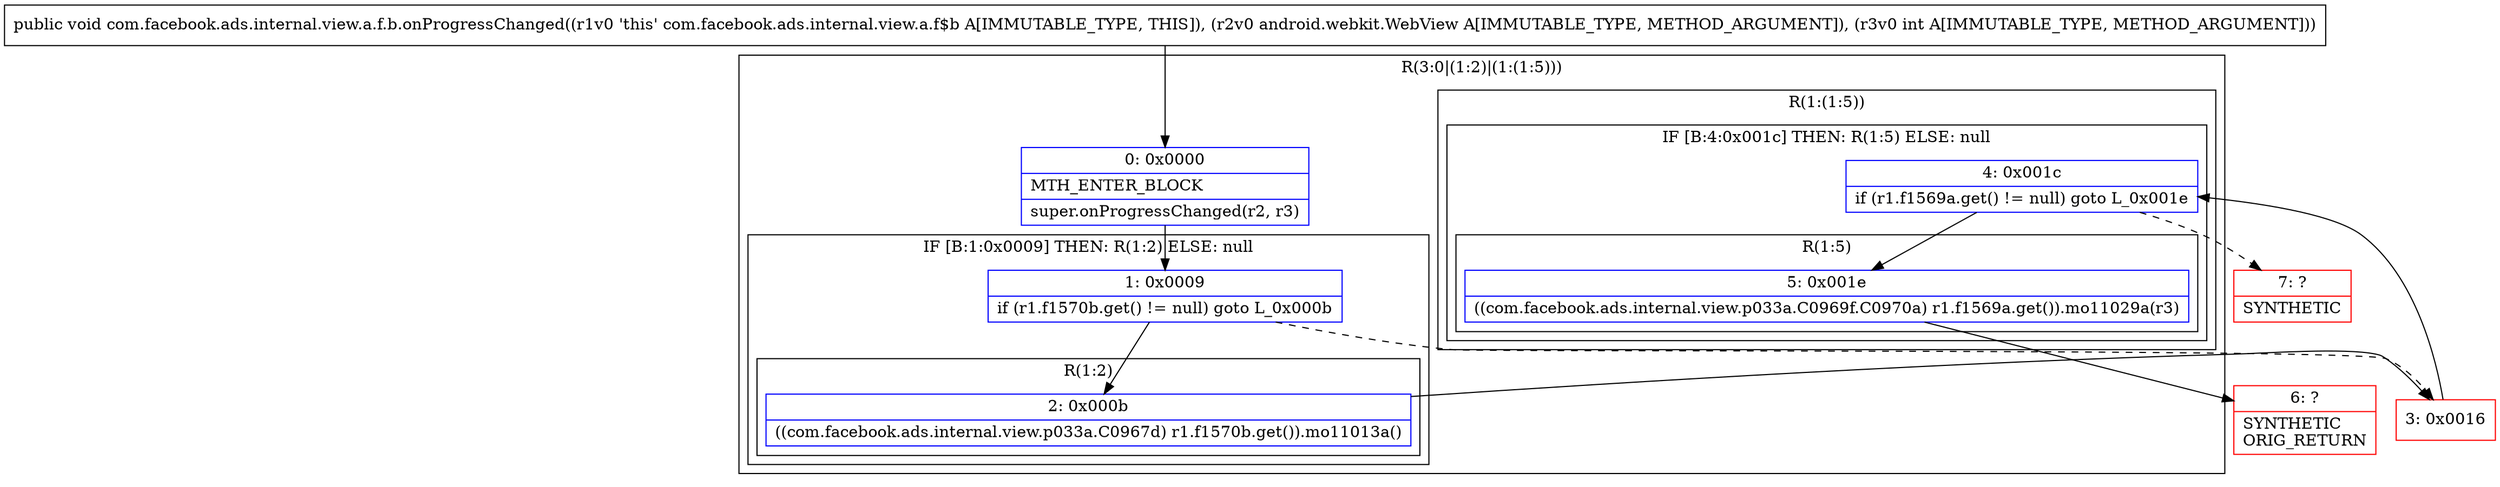 digraph "CFG forcom.facebook.ads.internal.view.a.f.b.onProgressChanged(Landroid\/webkit\/WebView;I)V" {
subgraph cluster_Region_780117281 {
label = "R(3:0|(1:2)|(1:(1:5)))";
node [shape=record,color=blue];
Node_0 [shape=record,label="{0\:\ 0x0000|MTH_ENTER_BLOCK\l|super.onProgressChanged(r2, r3)\l}"];
subgraph cluster_IfRegion_423933816 {
label = "IF [B:1:0x0009] THEN: R(1:2) ELSE: null";
node [shape=record,color=blue];
Node_1 [shape=record,label="{1\:\ 0x0009|if (r1.f1570b.get() != null) goto L_0x000b\l}"];
subgraph cluster_Region_781115836 {
label = "R(1:2)";
node [shape=record,color=blue];
Node_2 [shape=record,label="{2\:\ 0x000b|((com.facebook.ads.internal.view.p033a.C0967d) r1.f1570b.get()).mo11013a()\l}"];
}
}
subgraph cluster_Region_1523447745 {
label = "R(1:(1:5))";
node [shape=record,color=blue];
subgraph cluster_IfRegion_155715348 {
label = "IF [B:4:0x001c] THEN: R(1:5) ELSE: null";
node [shape=record,color=blue];
Node_4 [shape=record,label="{4\:\ 0x001c|if (r1.f1569a.get() != null) goto L_0x001e\l}"];
subgraph cluster_Region_889953842 {
label = "R(1:5)";
node [shape=record,color=blue];
Node_5 [shape=record,label="{5\:\ 0x001e|((com.facebook.ads.internal.view.p033a.C0969f.C0970a) r1.f1569a.get()).mo11029a(r3)\l}"];
}
}
}
}
Node_3 [shape=record,color=red,label="{3\:\ 0x0016}"];
Node_6 [shape=record,color=red,label="{6\:\ ?|SYNTHETIC\lORIG_RETURN\l}"];
Node_7 [shape=record,color=red,label="{7\:\ ?|SYNTHETIC\l}"];
MethodNode[shape=record,label="{public void com.facebook.ads.internal.view.a.f.b.onProgressChanged((r1v0 'this' com.facebook.ads.internal.view.a.f$b A[IMMUTABLE_TYPE, THIS]), (r2v0 android.webkit.WebView A[IMMUTABLE_TYPE, METHOD_ARGUMENT]), (r3v0 int A[IMMUTABLE_TYPE, METHOD_ARGUMENT])) }"];
MethodNode -> Node_0;
Node_0 -> Node_1;
Node_1 -> Node_2;
Node_1 -> Node_3[style=dashed];
Node_2 -> Node_3;
Node_4 -> Node_5;
Node_4 -> Node_7[style=dashed];
Node_5 -> Node_6;
Node_3 -> Node_4;
}

